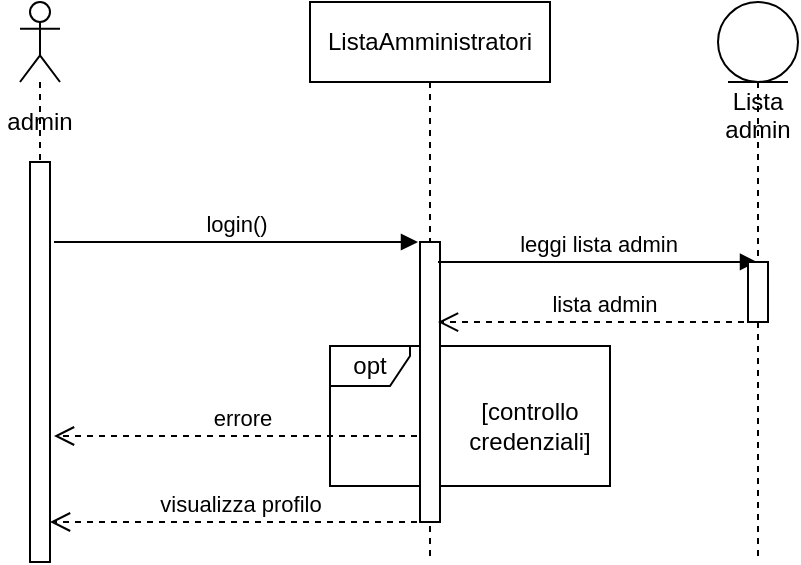 <mxfile version="14.6.13" type="device"><diagram id="qTH7otLEu685eZd-9eO8" name="Page-1"><mxGraphModel dx="946" dy="598" grid="1" gridSize="10" guides="1" tooltips="1" connect="1" arrows="1" fold="1" page="1" pageScale="1" pageWidth="827" pageHeight="1169" math="0" shadow="0"><root><mxCell id="0"/><mxCell id="1" parent="0"/><mxCell id="KViC8i74oz_bUzuBjA7i-1" value="" style="shape=umlLifeline;participant=umlActor;perimeter=lifelinePerimeter;whiteSpace=wrap;html=1;container=1;collapsible=0;recursiveResize=0;verticalAlign=top;spacingTop=36;outlineConnect=0;" parent="1" vertex="1"><mxGeometry x="65" y="40" width="20" height="90" as="geometry"/></mxCell><mxCell id="KViC8i74oz_bUzuBjA7i-4" value="&lt;div&gt;ListaAmministratori&lt;/div&gt;" style="shape=umlLifeline;perimeter=lifelinePerimeter;whiteSpace=wrap;html=1;container=1;collapsible=0;recursiveResize=0;outlineConnect=0;" parent="1" vertex="1"><mxGeometry x="210" y="40" width="120" height="280" as="geometry"/></mxCell><mxCell id="KViC8i74oz_bUzuBjA7i-3" value="admin" style="text;html=1;strokeColor=none;fillColor=none;align=center;verticalAlign=middle;whiteSpace=wrap;rounded=0;" parent="1" vertex="1"><mxGeometry x="55" y="90" width="40" height="20" as="geometry"/></mxCell><mxCell id="KViC8i74oz_bUzuBjA7i-2" value="" style="html=1;points=[];perimeter=orthogonalPerimeter;" parent="1" vertex="1"><mxGeometry x="70" y="120" width="10" height="200" as="geometry"/></mxCell><mxCell id="KViC8i74oz_bUzuBjA7i-7" value="login()" style="html=1;verticalAlign=bottom;endArrow=block;" parent="1" edge="1"><mxGeometry width="80" relative="1" as="geometry"><mxPoint x="82" y="160" as="sourcePoint"/><mxPoint x="264" y="160" as="targetPoint"/><Array as="points"><mxPoint x="200" y="160"/></Array></mxGeometry></mxCell><mxCell id="KViC8i74oz_bUzuBjA7i-8" value="errore" style="html=1;verticalAlign=bottom;endArrow=open;dashed=1;endSize=8;" parent="1" edge="1"><mxGeometry relative="1" as="geometry"><mxPoint x="269.5" y="257" as="sourcePoint"/><mxPoint x="82" y="257" as="targetPoint"/><Array as="points"><mxPoint x="200" y="257"/></Array></mxGeometry></mxCell><mxCell id="KViC8i74oz_bUzuBjA7i-9" value="[controllo credenziali]" style="text;html=1;strokeColor=none;fillColor=none;align=center;verticalAlign=middle;whiteSpace=wrap;rounded=0;" parent="1" vertex="1"><mxGeometry x="300" y="242" width="40" height="20" as="geometry"/></mxCell><mxCell id="KViC8i74oz_bUzuBjA7i-10" value="&lt;div&gt;visualizza profilo&lt;/div&gt;" style="html=1;verticalAlign=bottom;endArrow=open;dashed=1;endSize=8;entryX=1;entryY=0.74;entryDx=0;entryDy=0;entryPerimeter=0;" parent="1" edge="1"><mxGeometry relative="1" as="geometry"><mxPoint x="269.5" y="300" as="sourcePoint"/><mxPoint x="80" y="300" as="targetPoint"/><Array as="points"><mxPoint x="160" y="300"/></Array></mxGeometry></mxCell><mxCell id="KViC8i74oz_bUzuBjA7i-11" value="opt" style="shape=umlFrame;whiteSpace=wrap;html=1;width=40;height=20;" parent="1" vertex="1"><mxGeometry x="220" y="212" width="140" height="70" as="geometry"/></mxCell><mxCell id="KViC8i74oz_bUzuBjA7i-12" value="" style="html=1;points=[];perimeter=orthogonalPerimeter;" parent="1" vertex="1"><mxGeometry x="265" y="160" width="10" height="140" as="geometry"/></mxCell><mxCell id="YfGEm2tsnK-d6cyZRX5I-1" value="Lista&lt;br&gt;admin" style="shape=umlLifeline;participant=umlEntity;perimeter=lifelinePerimeter;whiteSpace=wrap;html=1;container=1;collapsible=0;recursiveResize=0;verticalAlign=top;spacingTop=36;outlineConnect=0;" vertex="1" parent="1"><mxGeometry x="414" y="40" width="40" height="280" as="geometry"/></mxCell><mxCell id="YfGEm2tsnK-d6cyZRX5I-2" value="leggi lista admin" style="html=1;verticalAlign=bottom;endArrow=block;exitX=0.9;exitY=0.071;exitDx=0;exitDy=0;exitPerimeter=0;" edge="1" parent="1" source="KViC8i74oz_bUzuBjA7i-12" target="YfGEm2tsnK-d6cyZRX5I-1"><mxGeometry width="80" relative="1" as="geometry"><mxPoint x="320" y="170" as="sourcePoint"/><mxPoint x="400" y="170" as="targetPoint"/></mxGeometry></mxCell><mxCell id="YfGEm2tsnK-d6cyZRX5I-3" value="" style="html=1;points=[];perimeter=orthogonalPerimeter;" vertex="1" parent="1"><mxGeometry x="429" y="170" width="10" height="30" as="geometry"/></mxCell><mxCell id="YfGEm2tsnK-d6cyZRX5I-4" value="lista admin" style="html=1;verticalAlign=bottom;endArrow=open;dashed=1;endSize=8;entryX=0.9;entryY=0.286;entryDx=0;entryDy=0;entryPerimeter=0;" edge="1" parent="1" target="KViC8i74oz_bUzuBjA7i-12"><mxGeometry relative="1" as="geometry"><mxPoint x="439" y="200" as="sourcePoint"/><mxPoint x="359" y="200" as="targetPoint"/></mxGeometry></mxCell></root></mxGraphModel></diagram></mxfile>